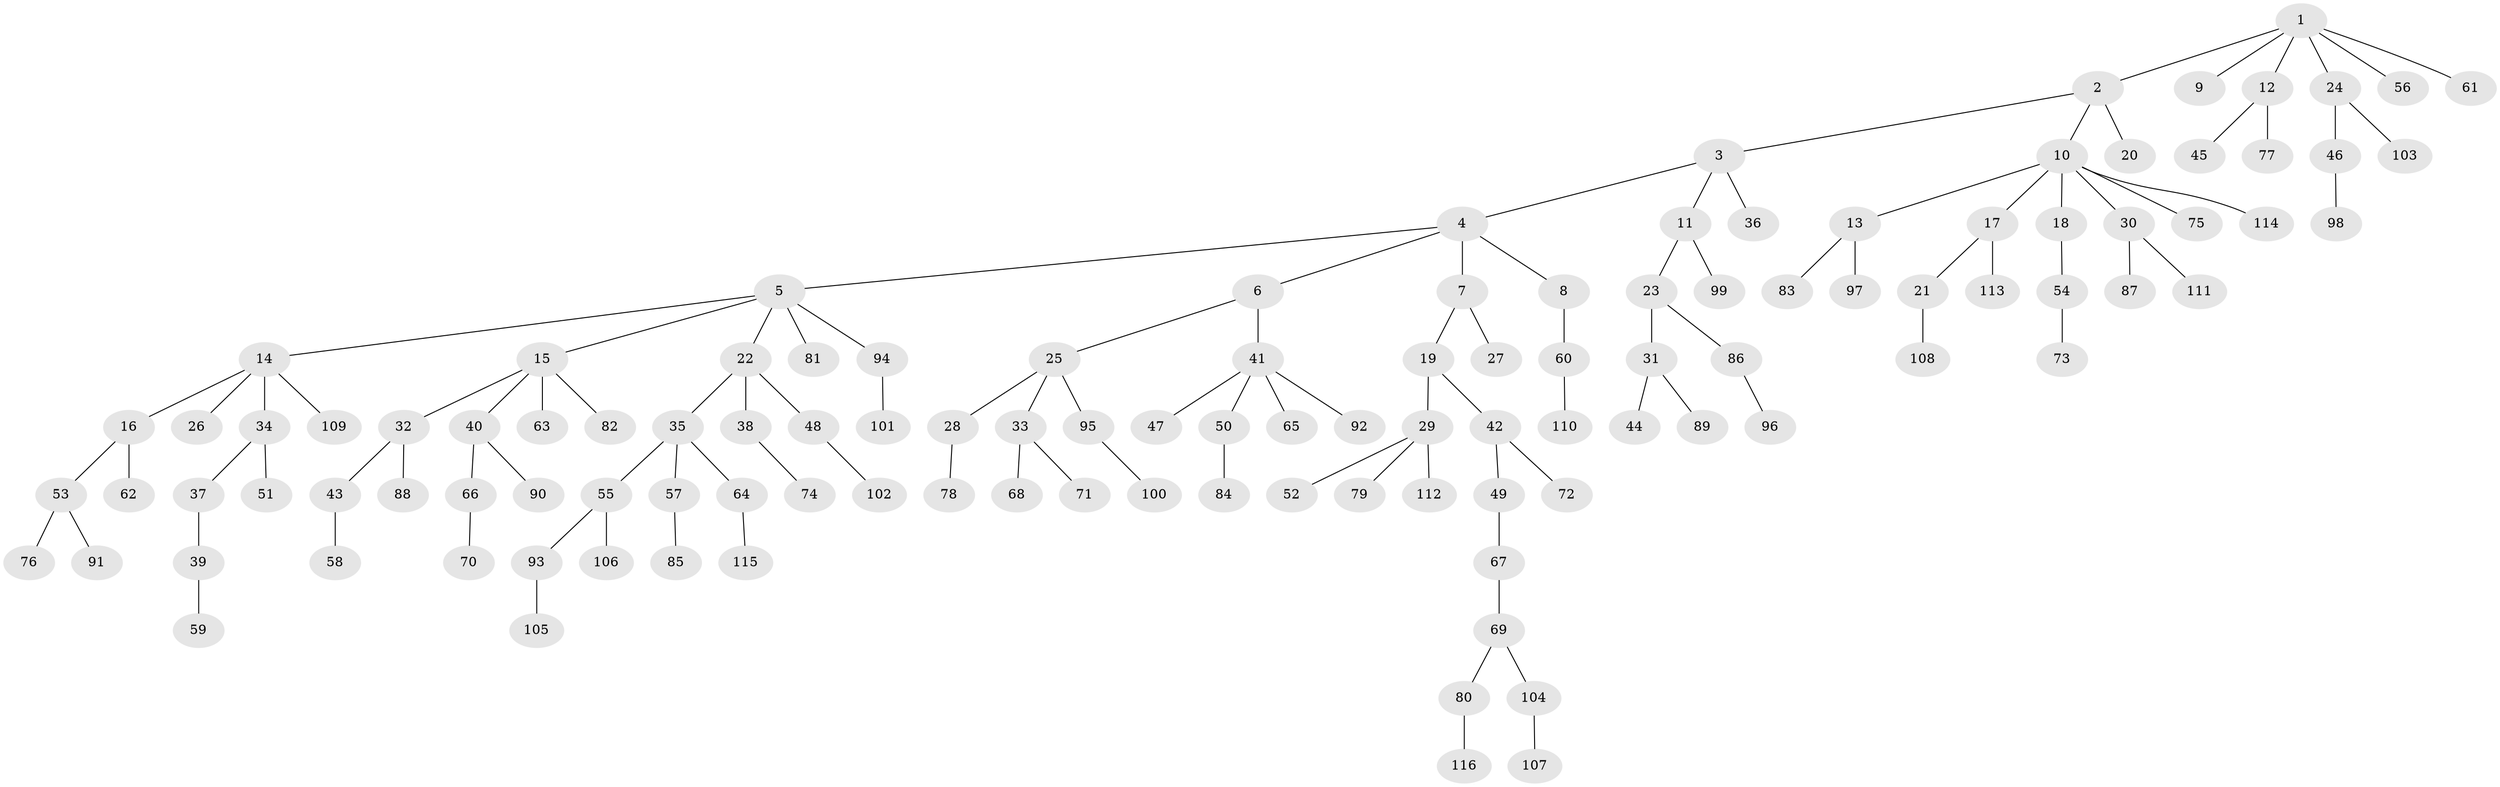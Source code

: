 // coarse degree distribution, {4: 0.06896551724137931, 3: 0.10344827586206896, 5: 0.034482758620689655, 2: 0.3275862068965517, 1: 0.4482758620689655, 6: 0.017241379310344827}
// Generated by graph-tools (version 1.1) at 2025/51/03/04/25 22:51:38]
// undirected, 116 vertices, 115 edges
graph export_dot {
  node [color=gray90,style=filled];
  1;
  2;
  3;
  4;
  5;
  6;
  7;
  8;
  9;
  10;
  11;
  12;
  13;
  14;
  15;
  16;
  17;
  18;
  19;
  20;
  21;
  22;
  23;
  24;
  25;
  26;
  27;
  28;
  29;
  30;
  31;
  32;
  33;
  34;
  35;
  36;
  37;
  38;
  39;
  40;
  41;
  42;
  43;
  44;
  45;
  46;
  47;
  48;
  49;
  50;
  51;
  52;
  53;
  54;
  55;
  56;
  57;
  58;
  59;
  60;
  61;
  62;
  63;
  64;
  65;
  66;
  67;
  68;
  69;
  70;
  71;
  72;
  73;
  74;
  75;
  76;
  77;
  78;
  79;
  80;
  81;
  82;
  83;
  84;
  85;
  86;
  87;
  88;
  89;
  90;
  91;
  92;
  93;
  94;
  95;
  96;
  97;
  98;
  99;
  100;
  101;
  102;
  103;
  104;
  105;
  106;
  107;
  108;
  109;
  110;
  111;
  112;
  113;
  114;
  115;
  116;
  1 -- 2;
  1 -- 9;
  1 -- 12;
  1 -- 24;
  1 -- 56;
  1 -- 61;
  2 -- 3;
  2 -- 10;
  2 -- 20;
  3 -- 4;
  3 -- 11;
  3 -- 36;
  4 -- 5;
  4 -- 6;
  4 -- 7;
  4 -- 8;
  5 -- 14;
  5 -- 15;
  5 -- 22;
  5 -- 81;
  5 -- 94;
  6 -- 25;
  6 -- 41;
  7 -- 19;
  7 -- 27;
  8 -- 60;
  10 -- 13;
  10 -- 17;
  10 -- 18;
  10 -- 30;
  10 -- 75;
  10 -- 114;
  11 -- 23;
  11 -- 99;
  12 -- 45;
  12 -- 77;
  13 -- 83;
  13 -- 97;
  14 -- 16;
  14 -- 26;
  14 -- 34;
  14 -- 109;
  15 -- 32;
  15 -- 40;
  15 -- 63;
  15 -- 82;
  16 -- 53;
  16 -- 62;
  17 -- 21;
  17 -- 113;
  18 -- 54;
  19 -- 29;
  19 -- 42;
  21 -- 108;
  22 -- 35;
  22 -- 38;
  22 -- 48;
  23 -- 31;
  23 -- 86;
  24 -- 46;
  24 -- 103;
  25 -- 28;
  25 -- 33;
  25 -- 95;
  28 -- 78;
  29 -- 52;
  29 -- 79;
  29 -- 112;
  30 -- 87;
  30 -- 111;
  31 -- 44;
  31 -- 89;
  32 -- 43;
  32 -- 88;
  33 -- 68;
  33 -- 71;
  34 -- 37;
  34 -- 51;
  35 -- 55;
  35 -- 57;
  35 -- 64;
  37 -- 39;
  38 -- 74;
  39 -- 59;
  40 -- 66;
  40 -- 90;
  41 -- 47;
  41 -- 50;
  41 -- 65;
  41 -- 92;
  42 -- 49;
  42 -- 72;
  43 -- 58;
  46 -- 98;
  48 -- 102;
  49 -- 67;
  50 -- 84;
  53 -- 76;
  53 -- 91;
  54 -- 73;
  55 -- 93;
  55 -- 106;
  57 -- 85;
  60 -- 110;
  64 -- 115;
  66 -- 70;
  67 -- 69;
  69 -- 80;
  69 -- 104;
  80 -- 116;
  86 -- 96;
  93 -- 105;
  94 -- 101;
  95 -- 100;
  104 -- 107;
}
